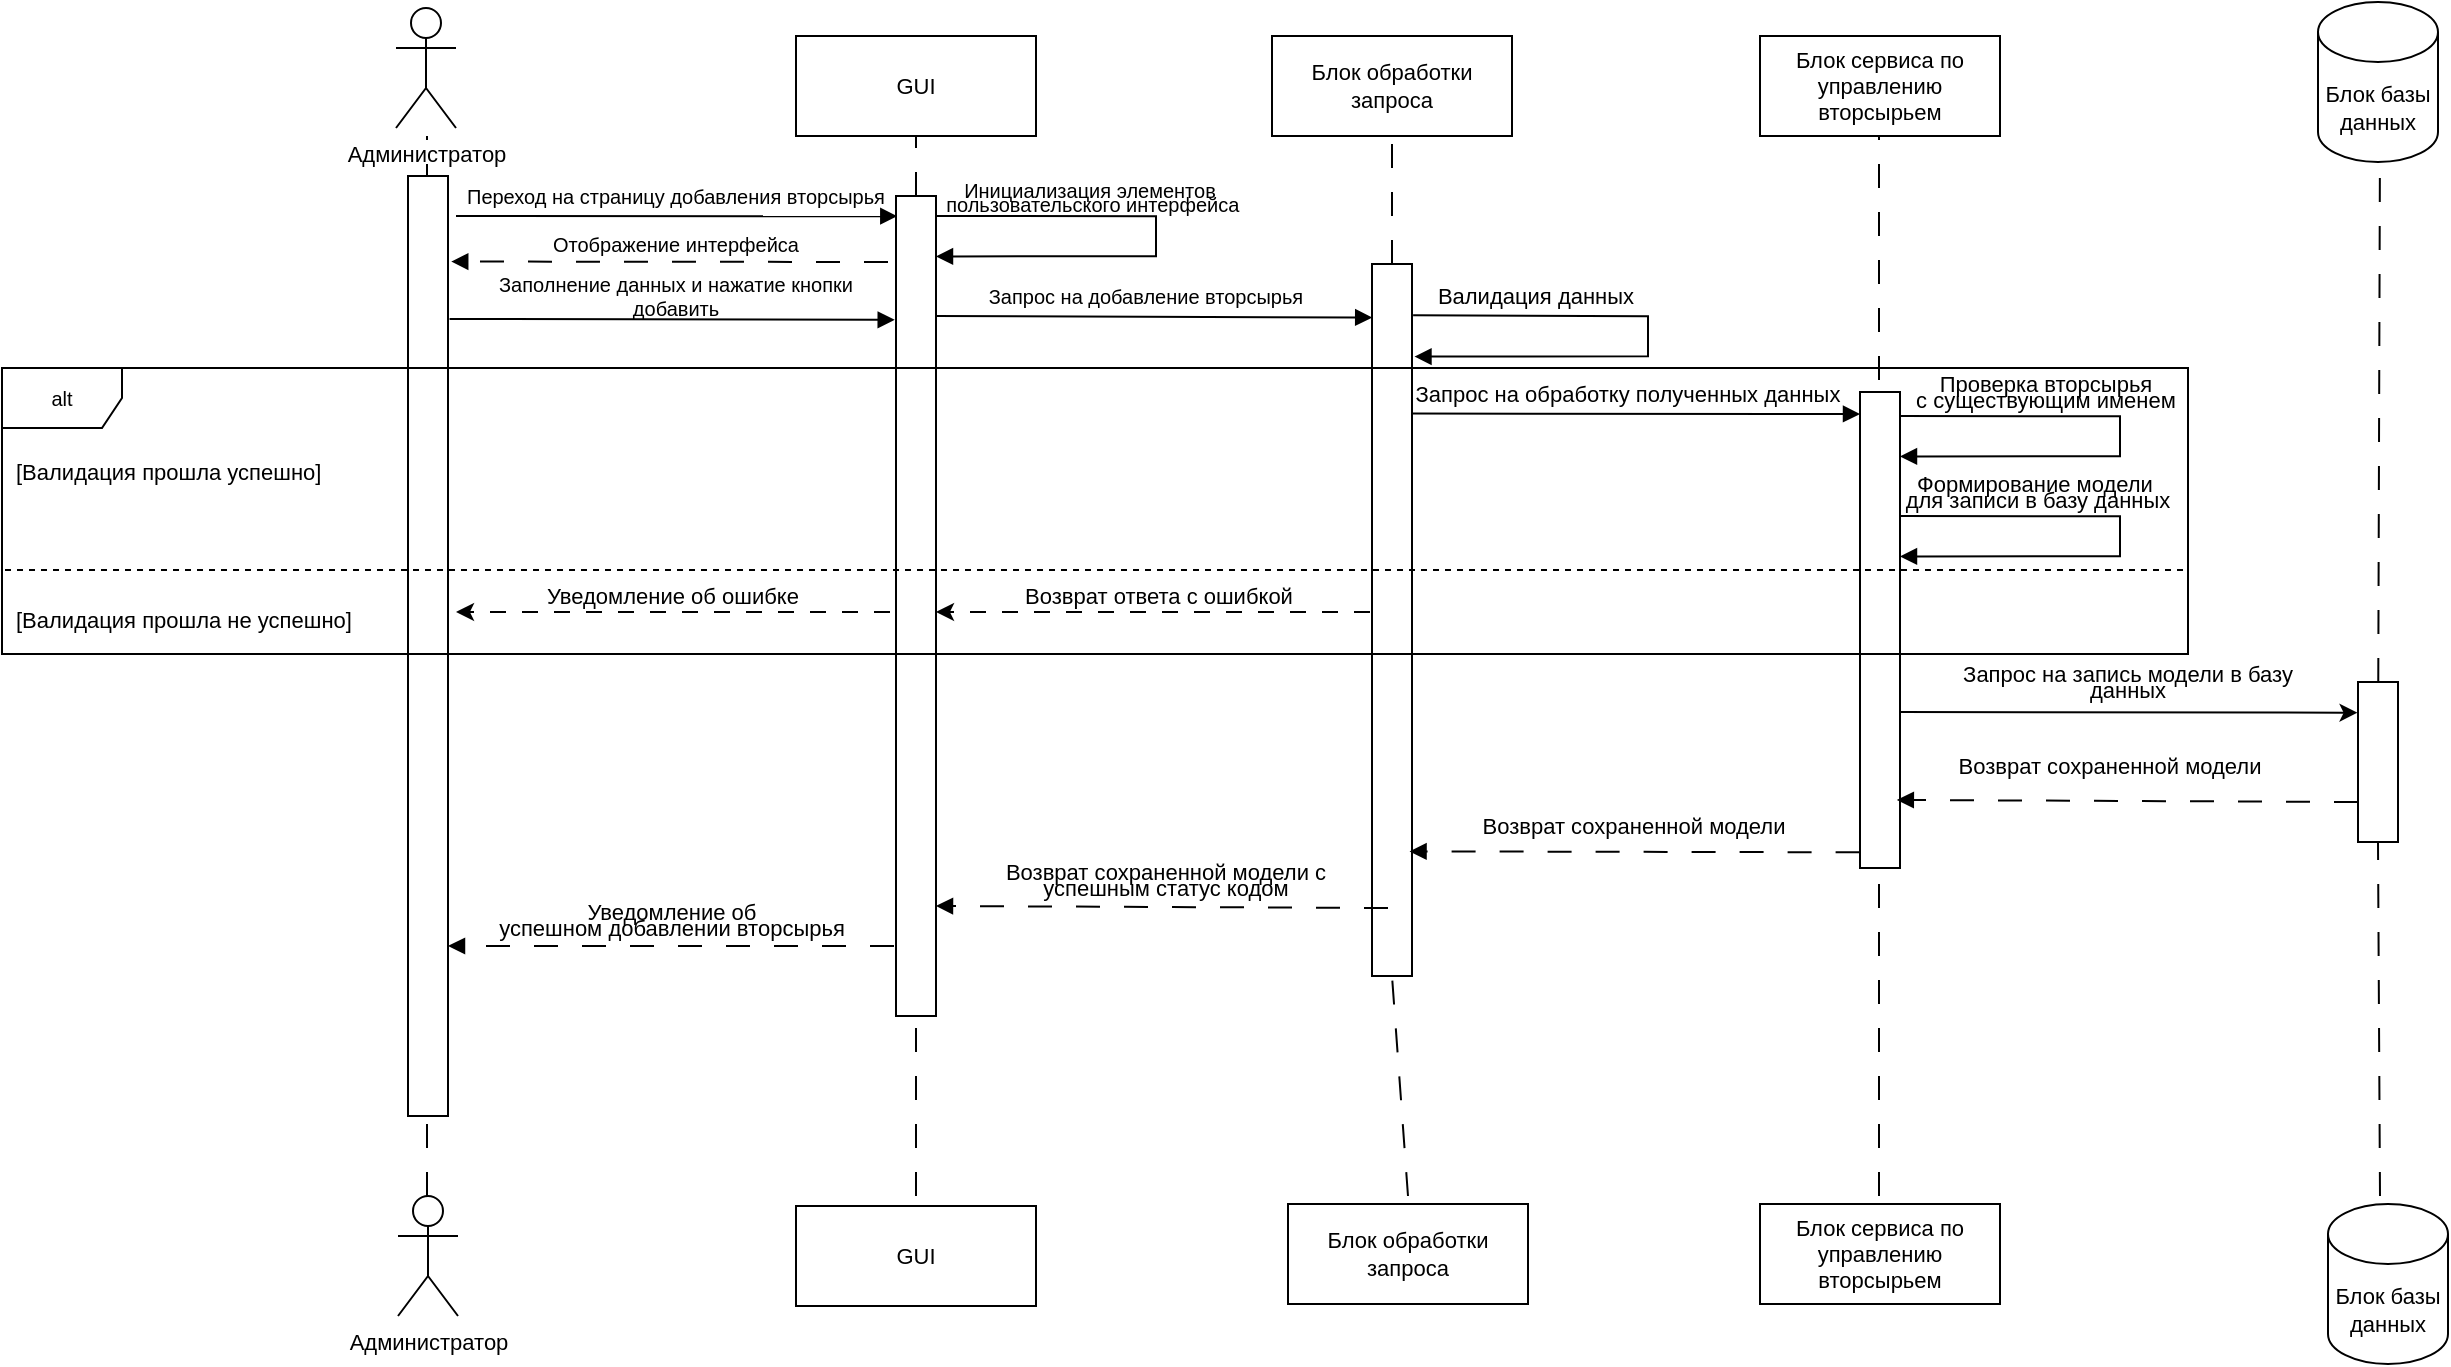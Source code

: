 <mxfile version="27.0.9">
  <diagram id="PzHTcKvuOduZSgywX2gt" name="Страница — 1">
    <mxGraphModel dx="1826" dy="751" grid="0" gridSize="10" guides="1" tooltips="1" connect="1" arrows="1" fold="1" page="0" pageScale="1" pageWidth="827" pageHeight="1169" math="0" shadow="0">
      <root>
        <mxCell id="0" />
        <mxCell id="1" parent="0" />
        <mxCell id="YluIrXPb2VJz5zlcLolb-2" value="&lt;font&gt;GUI&lt;/font&gt;" style="rounded=0;whiteSpace=wrap;html=1;fontSize=11;" parent="1" vertex="1">
          <mxGeometry x="294" y="30" width="120" height="50" as="geometry" />
        </mxCell>
        <mxCell id="YluIrXPb2VJz5zlcLolb-3" value="&lt;font&gt;Блок обработки запроса&lt;/font&gt;" style="rounded=0;whiteSpace=wrap;html=1;fontSize=11;" parent="1" vertex="1">
          <mxGeometry x="532" y="30" width="120" height="50" as="geometry" />
        </mxCell>
        <mxCell id="YluIrXPb2VJz5zlcLolb-4" value="&lt;font&gt;Блок сервиса по управлению вторсырьем&lt;/font&gt;" style="rounded=0;whiteSpace=wrap;html=1;fontSize=11;" parent="1" vertex="1">
          <mxGeometry x="776" y="30" width="120" height="50" as="geometry" />
        </mxCell>
        <mxCell id="YluIrXPb2VJz5zlcLolb-6" value="" style="endArrow=none;html=1;rounded=0;entryX=0.5;entryY=1;entryDx=0;entryDy=0;dashed=1;dashPattern=12 12;fontSize=10;" parent="1" source="YluIrXPb2VJz5zlcLolb-29" target="YluIrXPb2VJz5zlcLolb-2" edge="1">
          <mxGeometry width="50" height="50" relative="1" as="geometry">
            <mxPoint x="354" y="610" as="sourcePoint" />
            <mxPoint x="620" y="350" as="targetPoint" />
          </mxGeometry>
        </mxCell>
        <mxCell id="YluIrXPb2VJz5zlcLolb-7" value="" style="endArrow=none;html=1;rounded=0;entryX=0.5;entryY=1;entryDx=0;entryDy=0;dashed=1;dashPattern=12 12;fontSize=10;" parent="1" edge="1">
          <mxGeometry width="50" height="50" relative="1" as="geometry">
            <mxPoint x="109.5" y="610" as="sourcePoint" />
            <mxPoint x="109.5" y="80" as="targetPoint" />
          </mxGeometry>
        </mxCell>
        <mxCell id="YluIrXPb2VJz5zlcLolb-8" value="" style="endArrow=none;html=1;rounded=0;dashed=1;dashPattern=12 12;fontSize=10;entryX=0.5;entryY=1;entryDx=0;entryDy=0;" parent="1" source="YluIrXPb2VJz5zlcLolb-38" target="YluIrXPb2VJz5zlcLolb-3" edge="1">
          <mxGeometry width="50" height="50" relative="1" as="geometry">
            <mxPoint x="600" y="610" as="sourcePoint" />
            <mxPoint x="600" y="85" as="targetPoint" />
          </mxGeometry>
        </mxCell>
        <mxCell id="YluIrXPb2VJz5zlcLolb-9" value="" style="endArrow=none;html=1;rounded=0;entryX=0.5;entryY=1;entryDx=0;entryDy=0;dashed=1;dashPattern=12 12;fontSize=10;" parent="1" edge="1">
          <mxGeometry width="50" height="50" relative="1" as="geometry">
            <mxPoint x="835.5" y="610" as="sourcePoint" />
            <mxPoint x="835.5" y="80" as="targetPoint" />
          </mxGeometry>
        </mxCell>
        <mxCell id="YluIrXPb2VJz5zlcLolb-10" value="" style="endArrow=none;html=1;rounded=0;entryX=0.5;entryY=1;entryDx=0;entryDy=0;dashed=1;dashPattern=12 12;fontSize=10;" parent="1" source="YluIrXPb2VJz5zlcLolb-53" edge="1">
          <mxGeometry width="50" height="50" relative="1" as="geometry">
            <mxPoint x="1086" y="610" as="sourcePoint" />
            <mxPoint x="1086" y="80" as="targetPoint" />
          </mxGeometry>
        </mxCell>
        <mxCell id="YluIrXPb2VJz5zlcLolb-26" value="" style="rounded=0;whiteSpace=wrap;html=1;fontSize=10;" parent="1" vertex="1">
          <mxGeometry x="100" y="100" width="20" height="470" as="geometry" />
        </mxCell>
        <mxCell id="YluIrXPb2VJz5zlcLolb-27" value="" style="endArrow=block;html=1;rounded=0;entryX=0.066;entryY=1.005;entryDx=0;entryDy=0;entryPerimeter=0;endFill=1;fontSize=10;" parent="1" target="YluIrXPb2VJz5zlcLolb-32" edge="1">
          <mxGeometry width="50" height="50" relative="1" as="geometry">
            <mxPoint x="124" y="120" as="sourcePoint" />
            <mxPoint x="340" y="120" as="targetPoint" />
          </mxGeometry>
        </mxCell>
        <mxCell id="YluIrXPb2VJz5zlcLolb-28" value="" style="endArrow=none;html=1;rounded=0;entryX=0.5;entryY=1;entryDx=0;entryDy=0;dashed=1;dashPattern=12 12;fontSize=10;" parent="1" target="YluIrXPb2VJz5zlcLolb-29" edge="1">
          <mxGeometry width="50" height="50" relative="1" as="geometry">
            <mxPoint x="354" y="610" as="sourcePoint" />
            <mxPoint x="354" y="80" as="targetPoint" />
          </mxGeometry>
        </mxCell>
        <mxCell id="YluIrXPb2VJz5zlcLolb-29" value="" style="rounded=0;whiteSpace=wrap;html=1;fontSize=10;" parent="1" vertex="1">
          <mxGeometry x="344" y="110" width="20" height="410" as="geometry" />
        </mxCell>
        <mxCell id="YluIrXPb2VJz5zlcLolb-30" value="&lt;font&gt;Переход на страницу добавления вторсырья&lt;/font&gt;" style="text;html=1;align=center;verticalAlign=middle;whiteSpace=wrap;rounded=0;fontSize=10;" parent="1" vertex="1">
          <mxGeometry x="124" y="100" width="220" height="20" as="geometry" />
        </mxCell>
        <mxCell id="YluIrXPb2VJz5zlcLolb-31" value="" style="endArrow=block;html=1;rounded=0;exitX=1.3;exitY=0.021;exitDx=0;exitDy=0;exitPerimeter=0;entryX=1.3;entryY=0.064;entryDx=0;entryDy=0;entryPerimeter=0;endFill=1;fontSize=10;" parent="1" edge="1">
          <mxGeometry width="50" height="50" relative="1" as="geometry">
            <mxPoint x="364.0" y="120" as="sourcePoint" />
            <mxPoint x="364.0" y="140.21" as="targetPoint" />
            <Array as="points">
              <mxPoint x="474" y="120.13" />
              <mxPoint x="474" y="140.13" />
            </Array>
          </mxGeometry>
        </mxCell>
        <mxCell id="YluIrXPb2VJz5zlcLolb-32" value="&lt;div style=&quot;line-height: 70%;&quot;&gt;&lt;font style=&quot;line-height: 70%;&quot;&gt;Инициализация элементов&lt;/font&gt;&lt;div&gt;&lt;font style=&quot;line-height: 70%;&quot;&gt;&amp;nbsp;пользовательского интерфейса&lt;/font&gt;&lt;/div&gt;&lt;/div&gt;" style="text;html=1;align=center;verticalAlign=middle;whiteSpace=wrap;rounded=0;spacing=2;fontSize=10;" parent="1" vertex="1">
          <mxGeometry x="330" y="100" width="222" height="20" as="geometry" />
        </mxCell>
        <mxCell id="YluIrXPb2VJz5zlcLolb-33" value="" style="endArrow=block;html=1;rounded=0;entryX=1.081;entryY=0.091;entryDx=0;entryDy=0;entryPerimeter=0;dashed=1;dashPattern=12 12;endFill=1;fontSize=10;" parent="1" target="YluIrXPb2VJz5zlcLolb-26" edge="1">
          <mxGeometry width="50" height="50" relative="1" as="geometry">
            <mxPoint x="340" y="143" as="sourcePoint" />
            <mxPoint x="410" y="290" as="targetPoint" />
          </mxGeometry>
        </mxCell>
        <mxCell id="YluIrXPb2VJz5zlcLolb-34" value="&lt;font&gt;Отображение интерфейса&lt;/font&gt;" style="text;html=1;align=center;verticalAlign=middle;whiteSpace=wrap;rounded=0;fontSize=10;" parent="1" vertex="1">
          <mxGeometry x="129" y="124" width="210" height="20" as="geometry" />
        </mxCell>
        <mxCell id="YluIrXPb2VJz5zlcLolb-35" value="" style="endArrow=block;html=1;rounded=0;exitX=1.039;exitY=0.152;exitDx=0;exitDy=0;exitPerimeter=0;entryX=-0.032;entryY=0.151;entryDx=0;entryDy=0;entryPerimeter=0;endFill=1;fontSize=10;" parent="1" source="YluIrXPb2VJz5zlcLolb-26" target="YluIrXPb2VJz5zlcLolb-29" edge="1">
          <mxGeometry width="50" height="50" relative="1" as="geometry">
            <mxPoint x="120" y="170" as="sourcePoint" />
            <mxPoint x="343" y="170" as="targetPoint" />
          </mxGeometry>
        </mxCell>
        <mxCell id="YluIrXPb2VJz5zlcLolb-36" value="&lt;font&gt;Заполнение данных и нажатие кнопки добавить&lt;/font&gt;" style="text;html=1;align=center;verticalAlign=middle;whiteSpace=wrap;rounded=0;fontSize=10;" parent="1" vertex="1">
          <mxGeometry x="129" y="150" width="210" height="20" as="geometry" />
        </mxCell>
        <mxCell id="YluIrXPb2VJz5zlcLolb-37" value="" style="endArrow=none;html=1;rounded=0;entryX=0.5;entryY=1;entryDx=0;entryDy=0;dashed=1;dashPattern=12 12;fontSize=10;" parent="1" target="YluIrXPb2VJz5zlcLolb-38" edge="1">
          <mxGeometry width="50" height="50" relative="1" as="geometry">
            <mxPoint x="600" y="610" as="sourcePoint" />
            <mxPoint x="600" y="80" as="targetPoint" />
          </mxGeometry>
        </mxCell>
        <mxCell id="YluIrXPb2VJz5zlcLolb-38" value="" style="rounded=0;whiteSpace=wrap;html=1;fontSize=10;" parent="1" vertex="1">
          <mxGeometry x="582" y="144" width="20" height="356" as="geometry" />
        </mxCell>
        <mxCell id="YluIrXPb2VJz5zlcLolb-39" value="" style="endArrow=block;html=1;rounded=0;exitX=1;exitY=0.5;exitDx=0;exitDy=0;entryX=0.11;entryY=1.038;entryDx=0;entryDy=0;entryPerimeter=0;endFill=1;fontSize=10;" parent="1" target="YluIrXPb2VJz5zlcLolb-42" edge="1">
          <mxGeometry width="50" height="50" relative="1" as="geometry">
            <mxPoint x="364" y="170" as="sourcePoint" />
            <mxPoint x="588" y="171" as="targetPoint" />
          </mxGeometry>
        </mxCell>
        <mxCell id="YluIrXPb2VJz5zlcLolb-40" value="&lt;font&gt;Запрос на добавление вторсырья&lt;/font&gt;" style="text;html=1;align=center;verticalAlign=middle;whiteSpace=wrap;rounded=0;fontSize=10;" parent="1" vertex="1">
          <mxGeometry x="364" y="150" width="210" height="20" as="geometry" />
        </mxCell>
        <mxCell id="YluIrXPb2VJz5zlcLolb-41" value="" style="endArrow=block;html=1;rounded=0;exitX=1.028;exitY=0.072;exitDx=0;exitDy=0;exitPerimeter=0;entryX=1.062;entryY=0.13;entryDx=0;entryDy=0;entryPerimeter=0;endFill=1;fontSize=10;" parent="1" source="YluIrXPb2VJz5zlcLolb-38" target="YluIrXPb2VJz5zlcLolb-38" edge="1">
          <mxGeometry width="50" height="50" relative="1" as="geometry">
            <mxPoint x="610.0" y="170" as="sourcePoint" />
            <mxPoint x="610.0" y="190.21" as="targetPoint" />
            <Array as="points">
              <mxPoint x="720" y="170.13" />
              <mxPoint x="720" y="190.13" />
            </Array>
          </mxGeometry>
        </mxCell>
        <mxCell id="YluIrXPb2VJz5zlcLolb-42" value="&lt;div style=&quot;line-height: 70%;&quot;&gt;&lt;font&gt;Валидация данных&lt;/font&gt;&lt;/div&gt;" style="text;html=1;align=center;verticalAlign=middle;whiteSpace=wrap;rounded=0;spacing=2;fontSize=11;" parent="1" vertex="1">
          <mxGeometry x="559" y="150" width="210" height="20" as="geometry" />
        </mxCell>
        <mxCell id="YluIrXPb2VJz5zlcLolb-43" value="" style="endArrow=block;html=1;rounded=0;exitX=0.981;exitY=0.21;exitDx=0;exitDy=0;endFill=1;fontSize=10;exitPerimeter=0;" parent="1" source="YluIrXPb2VJz5zlcLolb-38" edge="1">
          <mxGeometry width="50" height="50" relative="1" as="geometry">
            <mxPoint x="610" y="219" as="sourcePoint" />
            <mxPoint x="826" y="219" as="targetPoint" />
          </mxGeometry>
        </mxCell>
        <mxCell id="YluIrXPb2VJz5zlcLolb-44" value="&lt;font&gt;Запрос на обработку полученных данных&lt;/font&gt;" style="text;html=1;align=center;verticalAlign=middle;whiteSpace=wrap;rounded=0;fontSize=11;" parent="1" vertex="1">
          <mxGeometry x="602" y="196" width="216" height="26" as="geometry" />
        </mxCell>
        <mxCell id="YluIrXPb2VJz5zlcLolb-45" value="" style="rounded=0;whiteSpace=wrap;html=1;fontSize=10;" parent="1" vertex="1">
          <mxGeometry x="826" y="208" width="20" height="238" as="geometry" />
        </mxCell>
        <mxCell id="YluIrXPb2VJz5zlcLolb-46" value="" style="endArrow=block;html=1;rounded=0;exitX=1.3;exitY=0.021;exitDx=0;exitDy=0;exitPerimeter=0;entryX=1.3;entryY=0.064;entryDx=0;entryDy=0;entryPerimeter=0;endFill=1;fontSize=10;" parent="1" edge="1">
          <mxGeometry width="50" height="50" relative="1" as="geometry">
            <mxPoint x="846.0" y="220" as="sourcePoint" />
            <mxPoint x="846.0" y="240.21" as="targetPoint" />
            <Array as="points">
              <mxPoint x="956" y="220.13" />
              <mxPoint x="956" y="240.13" />
            </Array>
          </mxGeometry>
        </mxCell>
        <mxCell id="YluIrXPb2VJz5zlcLolb-47" value="&lt;div style=&quot;line-height: 70%;&quot;&gt;&lt;font style=&quot;line-height: 70%;&quot;&gt;Проверка вторсырья&lt;/font&gt;&lt;div&gt;&lt;font style=&quot;line-height: 70%;&quot;&gt;с существующим именем&lt;/font&gt;&lt;/div&gt;&lt;/div&gt;" style="text;html=1;align=center;verticalAlign=middle;whiteSpace=wrap;rounded=0;fontSize=11;" parent="1" vertex="1">
          <mxGeometry x="819" y="193" width="200" height="30" as="geometry" />
        </mxCell>
        <mxCell id="YluIrXPb2VJz5zlcLolb-48" value="" style="endArrow=block;html=1;rounded=0;exitX=1.3;exitY=0.021;exitDx=0;exitDy=0;exitPerimeter=0;entryX=1.3;entryY=0.064;entryDx=0;entryDy=0;entryPerimeter=0;endFill=1;fontSize=10;" parent="1" edge="1">
          <mxGeometry width="50" height="50" relative="1" as="geometry">
            <mxPoint x="846.0" y="270" as="sourcePoint" />
            <mxPoint x="846.0" y="290.21" as="targetPoint" />
            <Array as="points">
              <mxPoint x="956" y="270.13" />
              <mxPoint x="956" y="290.13" />
            </Array>
          </mxGeometry>
        </mxCell>
        <mxCell id="YluIrXPb2VJz5zlcLolb-49" value="&lt;div style=&quot;line-height: 70%;&quot;&gt;&lt;font&gt;Формирование модели&amp;nbsp;&lt;/font&gt;&lt;/div&gt;&lt;div style=&quot;line-height: 70%;&quot;&gt;&lt;font&gt;для записи в базу данных&lt;/font&gt;&lt;/div&gt;" style="text;html=1;align=center;verticalAlign=middle;whiteSpace=wrap;rounded=0;fontSize=11;" parent="1" vertex="1">
          <mxGeometry x="815" y="243" width="200" height="30" as="geometry" />
        </mxCell>
        <mxCell id="YluIrXPb2VJz5zlcLolb-52" value="" style="endArrow=classic;html=1;rounded=0;entryX=-0.011;entryY=0.192;entryDx=0;entryDy=0;entryPerimeter=0;fontSize=10;" parent="1" target="YluIrXPb2VJz5zlcLolb-53" edge="1">
          <mxGeometry width="50" height="50" relative="1" as="geometry">
            <mxPoint x="846" y="368" as="sourcePoint" />
            <mxPoint x="1070" y="375" as="targetPoint" />
          </mxGeometry>
        </mxCell>
        <mxCell id="YluIrXPb2VJz5zlcLolb-54" value="&lt;div style=&quot;line-height: 70%;&quot;&gt;&lt;font&gt;Запрос на запись модели в базу данных&lt;/font&gt;&lt;/div&gt;" style="text;html=1;align=center;verticalAlign=middle;whiteSpace=wrap;rounded=0;fontSize=11;" parent="1" vertex="1">
          <mxGeometry x="860" y="338" width="200" height="30" as="geometry" />
        </mxCell>
        <mxCell id="YluIrXPb2VJz5zlcLolb-55" value="" style="endArrow=block;html=1;rounded=0;entryX=0.921;entryY=0.857;entryDx=0;entryDy=0;entryPerimeter=0;exitX=0;exitY=0.75;exitDx=0;exitDy=0;dashed=1;dashPattern=12 12;endFill=1;fontSize=10;" parent="1" source="YluIrXPb2VJz5zlcLolb-53" target="YluIrXPb2VJz5zlcLolb-45" edge="1">
          <mxGeometry width="50" height="50" relative="1" as="geometry">
            <mxPoint x="353" y="153" as="sourcePoint" />
            <mxPoint x="133" y="153" as="targetPoint" />
          </mxGeometry>
        </mxCell>
        <mxCell id="YluIrXPb2VJz5zlcLolb-56" value="&lt;div style=&quot;line-height: 70%;&quot;&gt;&lt;font&gt;Возврат сохраненной модели&lt;/font&gt;&lt;/div&gt;" style="text;html=1;align=center;verticalAlign=middle;whiteSpace=wrap;rounded=0;fontSize=11;" parent="1" vertex="1">
          <mxGeometry x="851" y="380" width="200" height="30" as="geometry" />
        </mxCell>
        <mxCell id="YluIrXPb2VJz5zlcLolb-57" value="" style="endArrow=block;html=1;rounded=0;entryX=0.939;entryY=0.825;entryDx=0;entryDy=0;entryPerimeter=0;exitX=-0.01;exitY=0.967;exitDx=0;exitDy=0;dashed=1;dashPattern=12 12;exitPerimeter=0;endFill=1;fontSize=10;" parent="1" source="YluIrXPb2VJz5zlcLolb-45" target="YluIrXPb2VJz5zlcLolb-38" edge="1">
          <mxGeometry width="50" height="50" relative="1" as="geometry">
            <mxPoint x="827" y="436" as="sourcePoint" />
            <mxPoint x="598" y="435" as="targetPoint" />
          </mxGeometry>
        </mxCell>
        <mxCell id="YluIrXPb2VJz5zlcLolb-58" value="&lt;div style=&quot;line-height: 70%;&quot;&gt;&lt;font&gt;Возврат сохраненной модели&lt;/font&gt;&lt;/div&gt;" style="text;html=1;align=center;verticalAlign=middle;whiteSpace=wrap;rounded=0;fontSize=11;" parent="1" vertex="1">
          <mxGeometry x="613" y="410" width="200" height="30" as="geometry" />
        </mxCell>
        <mxCell id="YluIrXPb2VJz5zlcLolb-59" value="" style="endArrow=block;html=1;rounded=0;entryX=0.985;entryY=0.567;entryDx=0;entryDy=0;entryPerimeter=0;dashed=1;dashPattern=12 12;endFill=1;fontSize=10;" parent="1" edge="1">
          <mxGeometry width="50" height="50" relative="1" as="geometry">
            <mxPoint x="590" y="466" as="sourcePoint" />
            <mxPoint x="364" y="465" as="targetPoint" />
          </mxGeometry>
        </mxCell>
        <mxCell id="YluIrXPb2VJz5zlcLolb-60" value="&lt;div style=&quot;line-height: 70%;&quot;&gt;&lt;font&gt;Возврат сохраненной модели с успешным статус кодом&lt;/font&gt;&lt;/div&gt;" style="text;html=1;align=center;verticalAlign=middle;whiteSpace=wrap;rounded=0;fontSize=11;" parent="1" vertex="1">
          <mxGeometry x="379" y="437" width="200" height="30" as="geometry" />
        </mxCell>
        <mxCell id="YluIrXPb2VJz5zlcLolb-61" value="" style="endArrow=block;html=1;rounded=0;entryX=0.985;entryY=0.567;entryDx=0;entryDy=0;entryPerimeter=0;dashed=1;dashPattern=12 12;endFill=1;fontSize=10;" parent="1" edge="1">
          <mxGeometry width="50" height="50" relative="1" as="geometry">
            <mxPoint x="343" y="485" as="sourcePoint" />
            <mxPoint x="120" y="485" as="targetPoint" />
          </mxGeometry>
        </mxCell>
        <mxCell id="YluIrXPb2VJz5zlcLolb-62" value="&lt;div style=&quot;line-height: 70%;&quot;&gt;&lt;font&gt;Уведомление об успешном&amp;nbsp;&lt;/font&gt;&lt;span style=&quot;background-color: transparent; color: light-dark(rgb(0, 0, 0), rgb(255, 255, 255));&quot;&gt;добавлении вторсырья&lt;/span&gt;&lt;/div&gt;" style="text;html=1;align=center;verticalAlign=middle;whiteSpace=wrap;rounded=0;fontSize=11;" parent="1" vertex="1">
          <mxGeometry x="132" y="457" width="200" height="30" as="geometry" />
        </mxCell>
        <mxCell id="YluIrXPb2VJz5zlcLolb-63" value="" style="endArrow=none;html=1;rounded=0;entryX=0.5;entryY=1;entryDx=0;entryDy=0;dashed=1;dashPattern=12 12;fontSize=10;" parent="1" target="YluIrXPb2VJz5zlcLolb-53" edge="1">
          <mxGeometry width="50" height="50" relative="1" as="geometry">
            <mxPoint x="1086" y="610" as="sourcePoint" />
            <mxPoint x="1086" y="80" as="targetPoint" />
          </mxGeometry>
        </mxCell>
        <mxCell id="YluIrXPb2VJz5zlcLolb-53" value="" style="rounded=0;whiteSpace=wrap;html=1;fontSize=10;" parent="1" vertex="1">
          <mxGeometry x="1075" y="353" width="20" height="80" as="geometry" />
        </mxCell>
        <mxCell id="tWoxl3yG6u2iMlQJkLNZ-1" value="alt" style="shape=umlFrame;whiteSpace=wrap;html=1;pointerEvents=0;fontSize=10;" parent="1" vertex="1">
          <mxGeometry x="-103" y="196" width="1093" height="143" as="geometry" />
        </mxCell>
        <mxCell id="tWoxl3yG6u2iMlQJkLNZ-4" value="[Валидация прошла не успешно]" style="text;html=1;align=left;verticalAlign=middle;whiteSpace=wrap;rounded=0;fontSize=11;" parent="1" vertex="1">
          <mxGeometry x="-98" y="307" width="190" height="30" as="geometry" />
        </mxCell>
        <mxCell id="tWoxl3yG6u2iMlQJkLNZ-5" value="" style="line;strokeWidth=1;fillColor=none;align=left;verticalAlign=middle;spacingTop=-1;spacingLeft=3;spacingRight=3;rotatable=0;labelPosition=right;points=[];portConstraint=eastwest;strokeColor=inherit;dashed=1;fontSize=10;" parent="1" vertex="1">
          <mxGeometry x="-101.5" y="293" width="1090" height="8" as="geometry" />
        </mxCell>
        <mxCell id="tWoxl3yG6u2iMlQJkLNZ-6" value="[Валидация прошла успешно]" style="text;html=1;align=left;verticalAlign=middle;whiteSpace=wrap;rounded=0;fontSize=11;" parent="1" vertex="1">
          <mxGeometry x="-98" y="233" width="180" height="30" as="geometry" />
        </mxCell>
        <mxCell id="tWoxl3yG6u2iMlQJkLNZ-7" value="" style="endArrow=classic;html=1;rounded=0;dashed=1;dashPattern=8 8;fontSize=10;" parent="1" edge="1">
          <mxGeometry width="50" height="50" relative="1" as="geometry">
            <mxPoint x="581" y="318" as="sourcePoint" />
            <mxPoint x="364" y="318" as="targetPoint" />
          </mxGeometry>
        </mxCell>
        <mxCell id="tWoxl3yG6u2iMlQJkLNZ-8" value="Возврат ответа с ошибкой" style="edgeLabel;html=1;align=center;verticalAlign=middle;resizable=0;points=[];fontSize=11;" parent="tWoxl3yG6u2iMlQJkLNZ-7" vertex="1" connectable="0">
          <mxGeometry x="-0.129" y="3" relative="1" as="geometry">
            <mxPoint x="-12" y="-11" as="offset" />
          </mxGeometry>
        </mxCell>
        <mxCell id="tWoxl3yG6u2iMlQJkLNZ-9" value="" style="endArrow=classic;html=1;rounded=0;dashed=1;dashPattern=8 8;fontSize=10;" parent="1" edge="1">
          <mxGeometry width="50" height="50" relative="1" as="geometry">
            <mxPoint x="341" y="318" as="sourcePoint" />
            <mxPoint x="124" y="318" as="targetPoint" />
          </mxGeometry>
        </mxCell>
        <mxCell id="tWoxl3yG6u2iMlQJkLNZ-10" value="Уведомление об ошибке" style="edgeLabel;html=1;align=center;verticalAlign=middle;resizable=0;points=[];fontSize=11;" parent="tWoxl3yG6u2iMlQJkLNZ-9" vertex="1" connectable="0">
          <mxGeometry x="-0.129" y="3" relative="1" as="geometry">
            <mxPoint x="-15" y="-11" as="offset" />
          </mxGeometry>
        </mxCell>
        <mxCell id="tWoxl3yG6u2iMlQJkLNZ-11" value="Блок базы данных" style="shape=cylinder3;whiteSpace=wrap;html=1;boundedLbl=1;backgroundOutline=1;size=15;fontSize=11;" parent="1" vertex="1">
          <mxGeometry x="1055" y="13" width="60" height="80" as="geometry" />
        </mxCell>
        <mxCell id="-EpCv7RH39phxAAh9umP-1" value="GUI" style="rounded=0;whiteSpace=wrap;html=1;fontSize=11;" parent="1" vertex="1">
          <mxGeometry x="294" y="615" width="120" height="50" as="geometry" />
        </mxCell>
        <mxCell id="-EpCv7RH39phxAAh9umP-2" value="&lt;font style=&quot;font-size: 11px;&quot;&gt;Администратор&lt;/font&gt;" style="shape=umlActor;verticalLabelPosition=bottom;verticalAlign=top;html=1;outlineConnect=0;fontSize=10;" parent="1" vertex="1">
          <mxGeometry x="94" y="16" width="30" height="60" as="geometry" />
        </mxCell>
        <mxCell id="x2YHVYcyRe_AsGXqTYqq-1" value="Блок обработки запроса" style="rounded=0;whiteSpace=wrap;html=1;fontSize=11;" parent="1" vertex="1">
          <mxGeometry x="540" y="614" width="120" height="50" as="geometry" />
        </mxCell>
        <mxCell id="x2YHVYcyRe_AsGXqTYqq-2" value="Блок сервиса по управлению вторсырьем" style="rounded=0;whiteSpace=wrap;html=1;fontSize=11;" parent="1" vertex="1">
          <mxGeometry x="776" y="614" width="120" height="50" as="geometry" />
        </mxCell>
        <mxCell id="x2YHVYcyRe_AsGXqTYqq-3" value="&lt;font&gt;Администратор&lt;/font&gt;" style="shape=umlActor;verticalLabelPosition=bottom;verticalAlign=top;html=1;outlineConnect=0;fontSize=11;" parent="1" vertex="1">
          <mxGeometry x="95" y="610" width="30" height="60" as="geometry" />
        </mxCell>
        <mxCell id="x2YHVYcyRe_AsGXqTYqq-4" value="Блок базы данных" style="shape=cylinder3;whiteSpace=wrap;html=1;boundedLbl=1;backgroundOutline=1;size=15;fontSize=11;" parent="1" vertex="1">
          <mxGeometry x="1060" y="614" width="60" height="80" as="geometry" />
        </mxCell>
      </root>
    </mxGraphModel>
  </diagram>
</mxfile>
